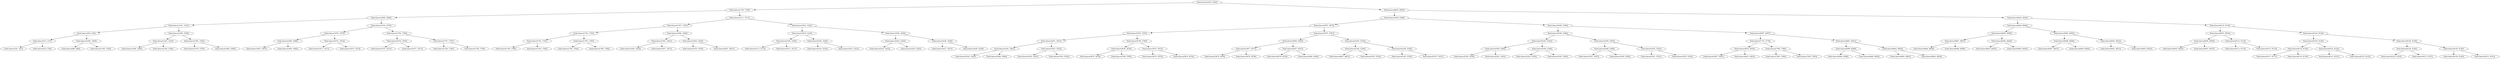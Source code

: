digraph G{
2095339366 [label="Node{data=[3230, 3230]}"]
2095339366 -> 654225053
654225053 [label="Node{data=[1759, 1759]}"]
654225053 -> 861091982
861091982 [label="Node{data=[1666, 1666]}"]
861091982 -> 824752879
824752879 [label="Node{data=[1191, 1191]}"]
824752879 -> 1864991947
1864991947 [label="Node{data=[254, 254]}"]
1864991947 -> 1013990901
1013990901 [label="Node{data=[217, 217]}"]
1013990901 -> 382569917
382569917 [label="Node{data=[191, 191]}"]
1013990901 -> 1648796233
1648796233 [label="Node{data=[219, 219]}"]
1864991947 -> 1097493782
1097493782 [label="Node{data=[1095, 1095]}"]
1097493782 -> 2131478307
2131478307 [label="Node{data=[680, 680]}"]
1097493782 -> 89201946
89201946 [label="Node{data=[1160, 1160]}"]
824752879 -> 1389536019
1389536019 [label="Node{data=[1549, 1549]}"]
1389536019 -> 1078093442
1078093442 [label="Node{data=[1225, 1225]}"]
1078093442 -> 1641120630
1641120630 [label="Node{data=[1206, 1206]}"]
1078093442 -> 1827007387
1827007387 [label="Node{data=[1236, 1236]}"]
1389536019 -> 728241967
728241967 [label="Node{data=[1592, 1592]}"]
728241967 -> 2018316982
2018316982 [label="Node{data=[1579, 1579]}"]
728241967 -> 367715578
367715578 [label="Node{data=[1665, 1665]}"]
861091982 -> 1443917039
1443917039 [label="Node{data=[1674, 1674]}"]
1443917039 -> 1034606701
1034606701 [label="Node{data=[1670, 1670]}"]
1034606701 -> 761439692
761439692 [label="Node{data=[1668, 1668]}"]
761439692 -> 1877825966
1877825966 [label="Node{data=[1667, 1667]}"]
761439692 -> 978270120
978270120 [label="Node{data=[1669, 1669]}"]
1034606701 -> 1364064572
1364064572 [label="Node{data=[1672, 1672]}"]
1364064572 -> 1765370396
1765370396 [label="Node{data=[1671, 1671]}"]
1364064572 -> 1813806780
1813806780 [label="Node{data=[1673, 1673]}"]
1443917039 -> 791537376
791537376 [label="Node{data=[1706, 1706]}"]
791537376 -> 286752288
286752288 [label="Node{data=[1676, 1676]}"]
286752288 -> 861704084
861704084 [label="Node{data=[1675, 1675]}"]
286752288 -> 1018883805
1018883805 [label="Node{data=[1677, 1677]}"]
791537376 -> 2095056204
2095056204 [label="Node{data=[1757, 1757]}"]
2095056204 -> 1445757582
1445757582 [label="Node{data=[1756, 1756]}"]
2095056204 -> 22779888
22779888 [label="Node{data=[1758, 1758]}"]
654225053 -> 1794919680
1794919680 [label="Node{data=[3111, 3111]}"]
1794919680 -> 382402422
382402422 [label="Node{data=[1767, 1767]}"]
382402422 -> 608188371
608188371 [label="Node{data=[1763, 1763]}"]
608188371 -> 2046415036
2046415036 [label="Node{data=[1761, 1761]}"]
2046415036 -> 1902450382
1902450382 [label="Node{data=[1760, 1760]}"]
2046415036 -> 806713051
806713051 [label="Node{data=[1762, 1762]}"]
608188371 -> 357446053
357446053 [label="Node{data=[1765, 1765]}"]
357446053 -> 570785664
570785664 [label="Node{data=[1764, 1764]}"]
357446053 -> 2064633448
2064633448 [label="Node{data=[1766, 1766]}"]
382402422 -> 1622662268
1622662268 [label="Node{data=[1946, 1946]}"]
1622662268 -> 68164310
68164310 [label="Node{data=[1841, 1841]}"]
68164310 -> 232819883
232819883 [label="Node{data=[1833, 1833]}"]
68164310 -> 135884785
135884785 [label="Node{data=[1871, 1871]}"]
1622662268 -> 1444087474
1444087474 [label="Node{data=[2205, 2205]}"]
1444087474 -> 1389453324
1389453324 [label="Node{data=[1970, 1970]}"]
1444087474 -> 1541225257
1541225257 [label="Node{data=[2627, 2627]}"]
1794919680 -> 410558788
410558788 [label="Node{data=[3222, 3222]}"]
410558788 -> 1452282479
1452282479 [label="Node{data=[3218, 3218]}"]
1452282479 -> 261675441
261675441 [label="Node{data=[3194, 3194]}"]
261675441 -> 1034858264
1034858264 [label="Node{data=[3113, 3113]}"]
261675441 -> 1610701672
1610701672 [label="Node{data=[3217, 3217]}"]
1452282479 -> 911486573
911486573 [label="Node{data=[3220, 3220]}"]
911486573 -> 2143829063
2143829063 [label="Node{data=[3219, 3219]}"]
911486573 -> 928418505
928418505 [label="Node{data=[3221, 3221]}"]
410558788 -> 1566985552
1566985552 [label="Node{data=[3226, 3226]}"]
1566985552 -> 1247164375
1247164375 [label="Node{data=[3224, 3224]}"]
1247164375 -> 1950482654
1950482654 [label="Node{data=[3223, 3223]}"]
1247164375 -> 2009193565
2009193565 [label="Node{data=[3225, 3225]}"]
1566985552 -> 404886328
404886328 [label="Node{data=[3228, 3228]}"]
404886328 -> 1672570724
1672570724 [label="Node{data=[3227, 3227]}"]
404886328 -> 118607676
118607676 [label="Node{data=[3229, 3229]}"]
2095339366 -> 2118899895
2118899895 [label="Node{data=[8405, 8405]}"]
2118899895 -> 1987624853
1987624853 [label="Node{data=[5338, 5338]}"]
1987624853 -> 513436793
513436793 [label="Node{data=[3975, 3975]}"]
513436793 -> 393951417
393951417 [label="Node{data=[3555, 3555]}"]
393951417 -> 936760449
936760449 [label="Node{data=[3551, 3551]}"]
936760449 -> 73548281
73548281 [label="Node{data=[3361, 3361]}"]
73548281 -> 1238768808
1238768808 [label="Node{data=[3342, 3342]}"]
73548281 -> 128343003
128343003 [label="Node{data=[3366, 3366]}"]
936760449 -> 508487282
508487282 [label="Node{data=[3553, 3553]}"]
508487282 -> 137691595
137691595 [label="Node{data=[3552, 3552]}"]
508487282 -> 1912565561
1912565561 [label="Node{data=[3554, 3554]}"]
393951417 -> 1144162910
1144162910 [label="Node{data=[3796, 3796]}"]
1144162910 -> 757500380
757500380 [label="Node{data=[3678, 3678]}"]
757500380 -> 230551274
230551274 [label="Node{data=[3670, 3670]}"]
757500380 -> 120708803
120708803 [label="Node{data=[3789, 3789]}"]
1144162910 -> 1468126209
1468126209 [label="Node{data=[3973, 3973]}"]
1468126209 -> 1324408644
1324408644 [label="Node{data=[3972, 3972]}"]
1468126209 -> 744006350
744006350 [label="Node{data=[3974, 3974]}"]
513436793 -> 630629952
630629952 [label="Node{data=[4787, 4787]}"]
630629952 -> 2095996719
2095996719 [label="Node{data=[4064, 4064]}"]
2095996719 -> 875341065
875341065 [label="Node{data=[3977, 3977]}"]
875341065 -> 1569402768
1569402768 [label="Node{data=[3976, 3976]}"]
875341065 -> 1304372935
1304372935 [label="Node{data=[3978, 3978]}"]
2095996719 -> 1134956408
1134956408 [label="Node{data=[4257, 4257]}"]
1134956408 -> 309591784
309591784 [label="Node{data=[4078, 4078]}"]
1134956408 -> 377529497
377529497 [label="Node{data=[4264, 4264]}"]
630629952 -> 574435728
574435728 [label="Node{data=[5334, 5334]}"]
574435728 -> 1360209760
1360209760 [label="Node{data=[5100, 5100]}"]
1360209760 -> 1545209620
1545209620 [label="Node{data=[4807, 4807]}"]
1360209760 -> 1336788066
1336788066 [label="Node{data=[5333, 5333]}"]
574435728 -> 81251766
81251766 [label="Node{data=[5336, 5336]}"]
81251766 -> 1287115371
1287115371 [label="Node{data=[5335, 5335]}"]
81251766 -> 1075400270
1075400270 [label="Node{data=[5337, 5337]}"]
1987624853 -> 1639324923
1639324923 [label="Node{data=[5356, 5356]}"]
1639324923 -> 1530320646
1530320646 [label="Node{data=[5346, 5346]}"]
1530320646 -> 694186625
694186625 [label="Node{data=[5342, 5342]}"]
694186625 -> 595665629
595665629 [label="Node{data=[5340, 5340]}"]
595665629 -> 1912710034
1912710034 [label="Node{data=[5339, 5339]}"]
595665629 -> 526566451
526566451 [label="Node{data=[5341, 5341]}"]
694186625 -> 901536036
901536036 [label="Node{data=[5344, 5344]}"]
901536036 -> 528552580
528552580 [label="Node{data=[5343, 5343]}"]
901536036 -> 1625505749
1625505749 [label="Node{data=[5345, 5345]}"]
1530320646 -> 1764306086
1764306086 [label="Node{data=[5350, 5350]}"]
1764306086 -> 1040924126
1040924126 [label="Node{data=[5348, 5348]}"]
1040924126 -> 688459177
688459177 [label="Node{data=[5347, 5347]}"]
1040924126 -> 1349358282
1349358282 [label="Node{data=[5349, 5349]}"]
1764306086 -> 1887557757
1887557757 [label="Node{data=[5352, 5352]}"]
1887557757 -> 394526334
394526334 [label="Node{data=[5351, 5351]}"]
1887557757 -> 1980157282
1980157282 [label="Node{data=[5353, 5353]}"]
1639324923 -> 1245837994
1245837994 [label="Node{data=[8397, 8397]}"]
1245837994 -> 880644527
880644527 [label="Node{data=[7170, 7170]}"]
880644527 -> 1015413072
1015413072 [label="Node{data=[5676, 5676]}"]
1015413072 -> 2091404927
2091404927 [label="Node{data=[5587, 5587]}"]
1015413072 -> 972652522
972652522 [label="Node{data=[6421, 6421]}"]
880644527 -> 1632727443
1632727443 [label="Node{data=[7796, 7796]}"]
1632727443 -> 1913478032
1913478032 [label="Node{data=[7200, 7200]}"]
1632727443 -> 1290283032
1290283032 [label="Node{data=[7853, 7853]}"]
1245837994 -> 1050417216
1050417216 [label="Node{data=[8401, 8401]}"]
1050417216 -> 1412119529
1412119529 [label="Node{data=[8399, 8399]}"]
1412119529 -> 1281501991
1281501991 [label="Node{data=[8398, 8398]}"]
1412119529 -> 1095197275
1095197275 [label="Node{data=[8400, 8400]}"]
1050417216 -> 524762155
524762155 [label="Node{data=[8403, 8403]}"]
524762155 -> 306096217
306096217 [label="Node{data=[8402, 8402]}"]
524762155 -> 1331200554
1331200554 [label="Node{data=[8404, 8404]}"]
2118899895 -> 905405472
905405472 [label="Node{data=[8454, 8454]}"]
905405472 -> 334999761
334999761 [label="Node{data=[8446, 8446]}"]
334999761 -> 1953279638
1953279638 [label="Node{data=[8409, 8409]}"]
1953279638 -> 2142120931
2142120931 [label="Node{data=[8407, 8407]}"]
2142120931 -> 1903597138
1903597138 [label="Node{data=[8406, 8406]}"]
2142120931 -> 1604964757
1604964757 [label="Node{data=[8408, 8408]}"]
1953279638 -> 1310772456
1310772456 [label="Node{data=[8444, 8444]}"]
1310772456 -> 1088358396
1088358396 [label="Node{data=[8443, 8443]}"]
1310772456 -> 98487731
98487731 [label="Node{data=[8445, 8445]}"]
334999761 -> 342524388
342524388 [label="Node{data=[8450, 8450]}"]
342524388 -> 1550141453
1550141453 [label="Node{data=[8448, 8448]}"]
1550141453 -> 1681736858
1681736858 [label="Node{data=[8447, 8447]}"]
1550141453 -> 402505467
402505467 [label="Node{data=[8449, 8449]}"]
342524388 -> 1473800257
1473800257 [label="Node{data=[8452, 8452]}"]
1473800257 -> 562788247
562788247 [label="Node{data=[8451, 8451]}"]
1473800257 -> 798813864
798813864 [label="Node{data=[8453, 8453]}"]
905405472 -> 1441568710
1441568710 [label="Node{data=[9116, 9116]}"]
1441568710 -> 1096972122
1096972122 [label="Node{data=[8933, 8933]}"]
1096972122 -> 1001363246
1001363246 [label="Node{data=[8456, 8456]}"]
1001363246 -> 1930352477
1930352477 [label="Node{data=[8455, 8455]}"]
1001363246 -> 1122839645
1122839645 [label="Node{data=[8457, 8457]}"]
1096972122 -> 283593725
283593725 [label="Node{data=[9114, 9114]}"]
283593725 -> 1471592488
1471592488 [label="Node{data=[9113, 9113]}"]
283593725 -> 1376205244
1376205244 [label="Node{data=[9115, 9115]}"]
1441568710 -> 2032367717
2032367717 [label="Node{data=[9124, 9124]}"]
2032367717 -> 1404140575
1404140575 [label="Node{data=[9120, 9120]}"]
1404140575 -> 824502713
824502713 [label="Node{data=[9118, 9118]}"]
824502713 -> 1518730488
1518730488 [label="Node{data=[9117, 9117]}"]
824502713 -> 948389789
948389789 [label="Node{data=[9119, 9119]}"]
1404140575 -> 1619952918
1619952918 [label="Node{data=[9122, 9122]}"]
1619952918 -> 1995559327
1995559327 [label="Node{data=[9121, 9121]}"]
1619952918 -> 65442181
65442181 [label="Node{data=[9123, 9123]}"]
2032367717 -> 31430091
31430091 [label="Node{data=[9128, 9128]}"]
31430091 -> 367855315
367855315 [label="Node{data=[9126, 9126]}"]
367855315 -> 1843937496
1843937496 [label="Node{data=[9125, 9125]}"]
367855315 -> 1513459289
1513459289 [label="Node{data=[9127, 9127]}"]
31430091 -> 666450201
666450201 [label="Node{data=[9130, 9130]}"]
666450201 -> 1520396451
1520396451 [label="Node{data=[9129, 9129]}"]
666450201 -> 1977486760
1977486760 [label="Node{data=[9131, 9131]}"]
}